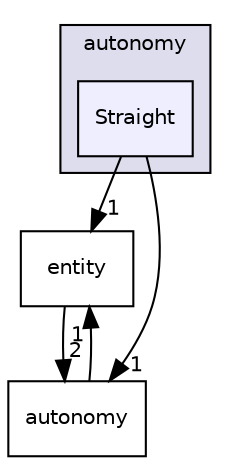 digraph "/root/scrimmage/scrimmage/include/scrimmage/plugins/autonomy/Straight" {
  compound=true
  node [ fontsize="10", fontname="Helvetica"];
  edge [ labelfontsize="10", labelfontname="Helvetica"];
  subgraph clusterdir_5aacfe0deb1b51de3b8a4437197fbda8 {
    graph [ bgcolor="#ddddee", pencolor="black", label="autonomy" fontname="Helvetica", fontsize="10", URL="dir_5aacfe0deb1b51de3b8a4437197fbda8.html"]
  dir_0dc95097b01e595275e773fb9657ceaa [shape=box, label="Straight", style="filled", fillcolor="#eeeeff", pencolor="black", URL="dir_0dc95097b01e595275e773fb9657ceaa.html"];
  }
  dir_5ef164da32927a27aef05eae2283c928 [shape=box label="entity" URL="dir_5ef164da32927a27aef05eae2283c928.html"];
  dir_b3bb4020ef55165afbb203d4dc0e2378 [shape=box label="autonomy" URL="dir_b3bb4020ef55165afbb203d4dc0e2378.html"];
  dir_0dc95097b01e595275e773fb9657ceaa->dir_5ef164da32927a27aef05eae2283c928 [headlabel="1", labeldistance=1.5 headhref="dir_000051_000008.html"];
  dir_0dc95097b01e595275e773fb9657ceaa->dir_b3bb4020ef55165afbb203d4dc0e2378 [headlabel="1", labeldistance=1.5 headhref="dir_000051_000006.html"];
  dir_5ef164da32927a27aef05eae2283c928->dir_b3bb4020ef55165afbb203d4dc0e2378 [headlabel="2", labeldistance=1.5 headhref="dir_000008_000006.html"];
  dir_b3bb4020ef55165afbb203d4dc0e2378->dir_5ef164da32927a27aef05eae2283c928 [headlabel="1", labeldistance=1.5 headhref="dir_000006_000008.html"];
}
